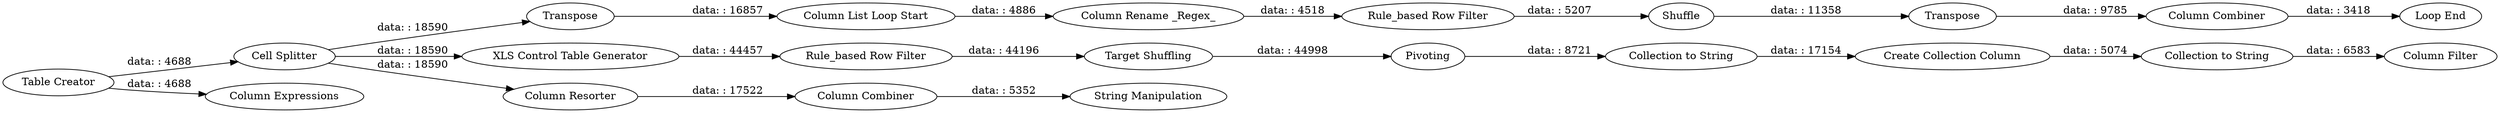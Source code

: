 digraph {
	"3959258409386390469_22" [label="Create Collection Column"]
	"3959258409386390469_8" [label="Column List Loop Start"]
	"3959258409386390469_24" [label="Column Filter"]
	"3959258409386390469_3" [label="Cell Splitter"]
	"3959258409386390469_18" [label=Pivoting]
	"3959258409386390469_1" [label="Table Creator"]
	"3959258409386390469_4" [label="Column Combiner"]
	"3959258409386390469_12" [label=Transpose]
	"3959258409386390469_2" [label="Column Expressions"]
	"3959258409386390469_6" [label="String Manipulation"]
	"3959258409386390469_7" [label=Transpose]
	"3959258409386390469_10" [label="Rule_based Row Filter"]
	"3959258409386390469_11" [label=Shuffle]
	"3959258409386390469_17" [label="Target Shuffling"]
	"3959258409386390469_21" [label="Collection to String"]
	"3959258409386390469_14" [label="Loop End"]
	"3959258409386390469_9" [label="Column Rename _Regex_"]
	"3959258409386390469_15" [label="XLS Control Table Generator"]
	"3959258409386390469_13" [label="Column Combiner"]
	"3959258409386390469_5" [label="Column Resorter"]
	"3959258409386390469_23" [label="Collection to String"]
	"3959258409386390469_16" [label="Rule_based Row Filter"]
	"3959258409386390469_3" -> "3959258409386390469_15" [label="data: : 18590"]
	"3959258409386390469_13" -> "3959258409386390469_14" [label="data: : 3418"]
	"3959258409386390469_4" -> "3959258409386390469_6" [label="data: : 5352"]
	"3959258409386390469_22" -> "3959258409386390469_23" [label="data: : 5074"]
	"3959258409386390469_23" -> "3959258409386390469_24" [label="data: : 6583"]
	"3959258409386390469_5" -> "3959258409386390469_4" [label="data: : 17522"]
	"3959258409386390469_11" -> "3959258409386390469_12" [label="data: : 11358"]
	"3959258409386390469_18" -> "3959258409386390469_21" [label="data: : 8721"]
	"3959258409386390469_17" -> "3959258409386390469_18" [label="data: : 44998"]
	"3959258409386390469_8" -> "3959258409386390469_9" [label="data: : 4886"]
	"3959258409386390469_1" -> "3959258409386390469_2" [label="data: : 4688"]
	"3959258409386390469_3" -> "3959258409386390469_7" [label="data: : 18590"]
	"3959258409386390469_9" -> "3959258409386390469_10" [label="data: : 4518"]
	"3959258409386390469_3" -> "3959258409386390469_5" [label="data: : 18590"]
	"3959258409386390469_7" -> "3959258409386390469_8" [label="data: : 16857"]
	"3959258409386390469_12" -> "3959258409386390469_13" [label="data: : 9785"]
	"3959258409386390469_15" -> "3959258409386390469_16" [label="data: : 44457"]
	"3959258409386390469_1" -> "3959258409386390469_3" [label="data: : 4688"]
	"3959258409386390469_16" -> "3959258409386390469_17" [label="data: : 44196"]
	"3959258409386390469_21" -> "3959258409386390469_22" [label="data: : 17154"]
	"3959258409386390469_10" -> "3959258409386390469_11" [label="data: : 5207"]
	rankdir=LR
}
